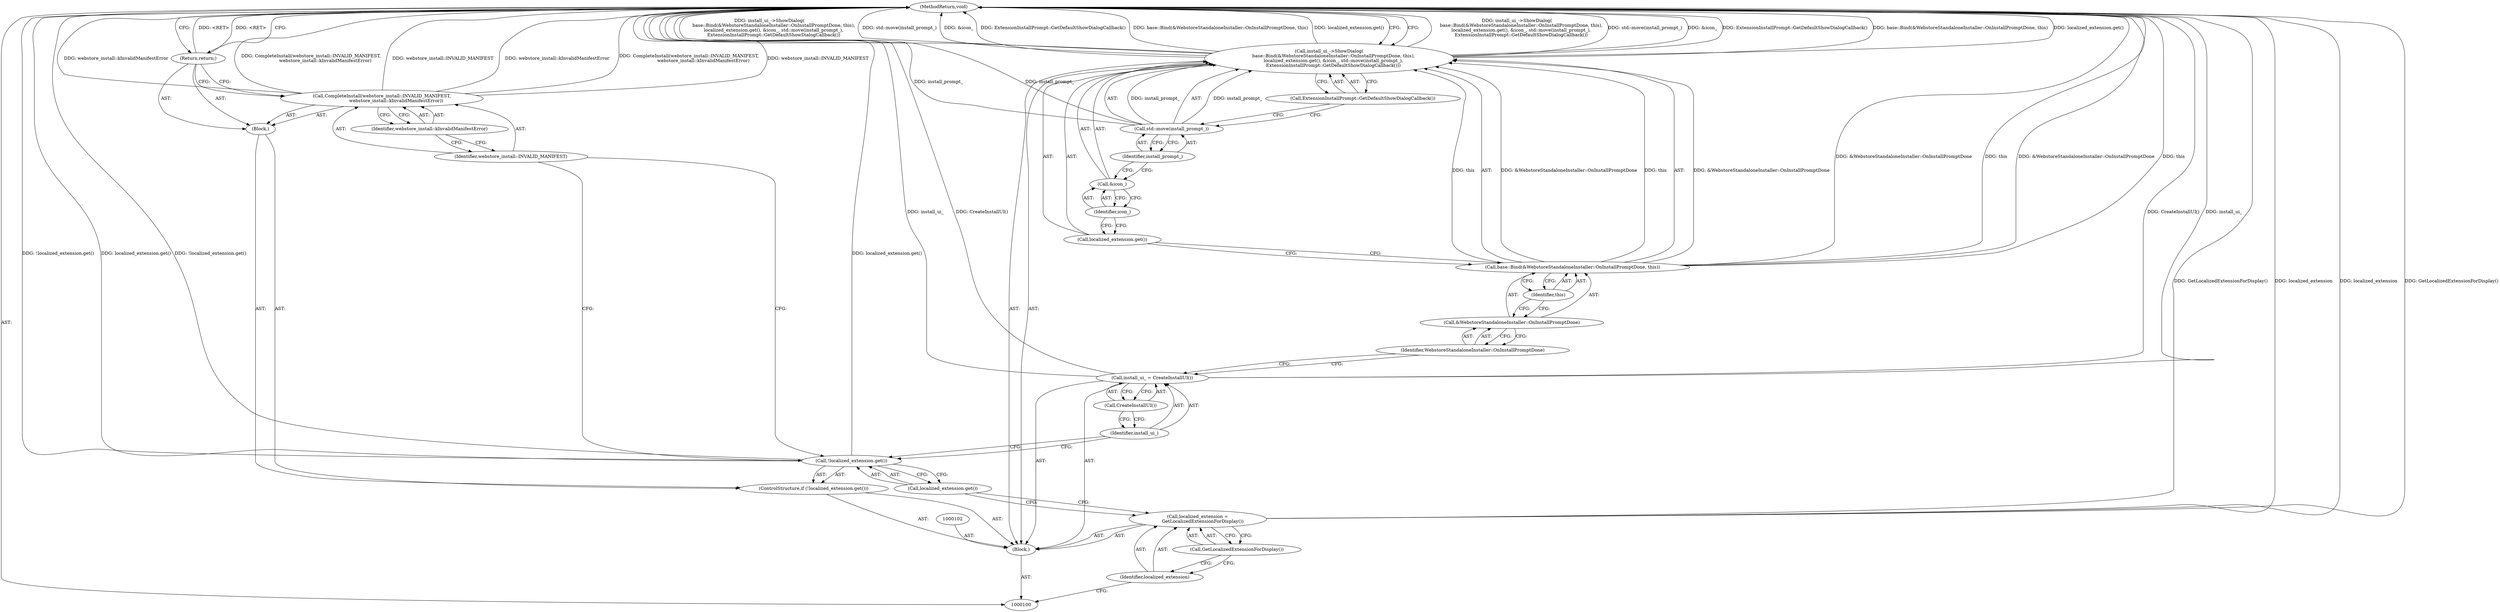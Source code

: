 digraph "0_Chrome_d30a8bd191f17b61938fc87890bffc80049b0774_8" {
"1000128" [label="(MethodReturn,void)"];
"1000101" [label="(Block,)"];
"1000116" [label="(Call,CreateInstallUI())"];
"1000114" [label="(Call,install_ui_ = CreateInstallUI())"];
"1000115" [label="(Identifier,install_ui_)"];
"1000117" [label="(Call,install_ui_->ShowDialog(\n      base::Bind(&WebstoreStandaloneInstaller::OnInstallPromptDone, this),\n      localized_extension.get(), &icon_, std::move(install_prompt_),\n      ExtensionInstallPrompt::GetDefaultShowDialogCallback()))"];
"1000119" [label="(Call,&WebstoreStandaloneInstaller::OnInstallPromptDone)"];
"1000120" [label="(Identifier,WebstoreStandaloneInstaller::OnInstallPromptDone)"];
"1000118" [label="(Call,base::Bind(&WebstoreStandaloneInstaller::OnInstallPromptDone, this))"];
"1000121" [label="(Identifier,this)"];
"1000123" [label="(Call,&icon_)"];
"1000124" [label="(Identifier,icon_)"];
"1000125" [label="(Call,std::move(install_prompt_))"];
"1000126" [label="(Identifier,install_prompt_)"];
"1000122" [label="(Call,localized_extension.get())"];
"1000127" [label="(Call,ExtensionInstallPrompt::GetDefaultShowDialogCallback())"];
"1000103" [label="(Call,localized_extension =\n       GetLocalizedExtensionForDisplay())"];
"1000104" [label="(Identifier,localized_extension)"];
"1000105" [label="(Call,GetLocalizedExtensionForDisplay())"];
"1000106" [label="(ControlStructure,if (!localized_extension.get()))"];
"1000109" [label="(Block,)"];
"1000107" [label="(Call,!localized_extension.get())"];
"1000108" [label="(Call,localized_extension.get())"];
"1000111" [label="(Identifier,webstore_install::INVALID_MANIFEST)"];
"1000110" [label="(Call,CompleteInstall(webstore_install::INVALID_MANIFEST,\n                    webstore_install::kInvalidManifestError))"];
"1000112" [label="(Identifier,webstore_install::kInvalidManifestError)"];
"1000113" [label="(Return,return;)"];
"1000128" -> "1000100"  [label="AST: "];
"1000128" -> "1000113"  [label="CFG: "];
"1000128" -> "1000117"  [label="CFG: "];
"1000117" -> "1000128"  [label="DDG: install_ui_->ShowDialog(\n      base::Bind(&WebstoreStandaloneInstaller::OnInstallPromptDone, this),\n      localized_extension.get(), &icon_, std::move(install_prompt_),\n      ExtensionInstallPrompt::GetDefaultShowDialogCallback())"];
"1000117" -> "1000128"  [label="DDG: std::move(install_prompt_)"];
"1000117" -> "1000128"  [label="DDG: &icon_"];
"1000117" -> "1000128"  [label="DDG: ExtensionInstallPrompt::GetDefaultShowDialogCallback()"];
"1000117" -> "1000128"  [label="DDG: base::Bind(&WebstoreStandaloneInstaller::OnInstallPromptDone, this)"];
"1000117" -> "1000128"  [label="DDG: localized_extension.get()"];
"1000125" -> "1000128"  [label="DDG: install_prompt_"];
"1000107" -> "1000128"  [label="DDG: localized_extension.get()"];
"1000107" -> "1000128"  [label="DDG: !localized_extension.get()"];
"1000103" -> "1000128"  [label="DDG: localized_extension"];
"1000103" -> "1000128"  [label="DDG: GetLocalizedExtensionForDisplay()"];
"1000110" -> "1000128"  [label="DDG: webstore_install::kInvalidManifestError"];
"1000110" -> "1000128"  [label="DDG: CompleteInstall(webstore_install::INVALID_MANIFEST,\n                    webstore_install::kInvalidManifestError)"];
"1000110" -> "1000128"  [label="DDG: webstore_install::INVALID_MANIFEST"];
"1000118" -> "1000128"  [label="DDG: &WebstoreStandaloneInstaller::OnInstallPromptDone"];
"1000118" -> "1000128"  [label="DDG: this"];
"1000114" -> "1000128"  [label="DDG: install_ui_"];
"1000114" -> "1000128"  [label="DDG: CreateInstallUI()"];
"1000113" -> "1000128"  [label="DDG: <RET>"];
"1000101" -> "1000100"  [label="AST: "];
"1000102" -> "1000101"  [label="AST: "];
"1000103" -> "1000101"  [label="AST: "];
"1000106" -> "1000101"  [label="AST: "];
"1000114" -> "1000101"  [label="AST: "];
"1000117" -> "1000101"  [label="AST: "];
"1000116" -> "1000114"  [label="AST: "];
"1000116" -> "1000115"  [label="CFG: "];
"1000114" -> "1000116"  [label="CFG: "];
"1000114" -> "1000101"  [label="AST: "];
"1000114" -> "1000116"  [label="CFG: "];
"1000115" -> "1000114"  [label="AST: "];
"1000116" -> "1000114"  [label="AST: "];
"1000120" -> "1000114"  [label="CFG: "];
"1000114" -> "1000128"  [label="DDG: install_ui_"];
"1000114" -> "1000128"  [label="DDG: CreateInstallUI()"];
"1000115" -> "1000114"  [label="AST: "];
"1000115" -> "1000107"  [label="CFG: "];
"1000116" -> "1000115"  [label="CFG: "];
"1000117" -> "1000101"  [label="AST: "];
"1000117" -> "1000127"  [label="CFG: "];
"1000118" -> "1000117"  [label="AST: "];
"1000122" -> "1000117"  [label="AST: "];
"1000123" -> "1000117"  [label="AST: "];
"1000125" -> "1000117"  [label="AST: "];
"1000127" -> "1000117"  [label="AST: "];
"1000128" -> "1000117"  [label="CFG: "];
"1000117" -> "1000128"  [label="DDG: install_ui_->ShowDialog(\n      base::Bind(&WebstoreStandaloneInstaller::OnInstallPromptDone, this),\n      localized_extension.get(), &icon_, std::move(install_prompt_),\n      ExtensionInstallPrompt::GetDefaultShowDialogCallback())"];
"1000117" -> "1000128"  [label="DDG: std::move(install_prompt_)"];
"1000117" -> "1000128"  [label="DDG: &icon_"];
"1000117" -> "1000128"  [label="DDG: ExtensionInstallPrompt::GetDefaultShowDialogCallback()"];
"1000117" -> "1000128"  [label="DDG: base::Bind(&WebstoreStandaloneInstaller::OnInstallPromptDone, this)"];
"1000117" -> "1000128"  [label="DDG: localized_extension.get()"];
"1000118" -> "1000117"  [label="DDG: &WebstoreStandaloneInstaller::OnInstallPromptDone"];
"1000118" -> "1000117"  [label="DDG: this"];
"1000125" -> "1000117"  [label="DDG: install_prompt_"];
"1000119" -> "1000118"  [label="AST: "];
"1000119" -> "1000120"  [label="CFG: "];
"1000120" -> "1000119"  [label="AST: "];
"1000121" -> "1000119"  [label="CFG: "];
"1000120" -> "1000119"  [label="AST: "];
"1000120" -> "1000114"  [label="CFG: "];
"1000119" -> "1000120"  [label="CFG: "];
"1000118" -> "1000117"  [label="AST: "];
"1000118" -> "1000121"  [label="CFG: "];
"1000119" -> "1000118"  [label="AST: "];
"1000121" -> "1000118"  [label="AST: "];
"1000122" -> "1000118"  [label="CFG: "];
"1000118" -> "1000128"  [label="DDG: &WebstoreStandaloneInstaller::OnInstallPromptDone"];
"1000118" -> "1000128"  [label="DDG: this"];
"1000118" -> "1000117"  [label="DDG: &WebstoreStandaloneInstaller::OnInstallPromptDone"];
"1000118" -> "1000117"  [label="DDG: this"];
"1000121" -> "1000118"  [label="AST: "];
"1000121" -> "1000119"  [label="CFG: "];
"1000118" -> "1000121"  [label="CFG: "];
"1000123" -> "1000117"  [label="AST: "];
"1000123" -> "1000124"  [label="CFG: "];
"1000124" -> "1000123"  [label="AST: "];
"1000126" -> "1000123"  [label="CFG: "];
"1000124" -> "1000123"  [label="AST: "];
"1000124" -> "1000122"  [label="CFG: "];
"1000123" -> "1000124"  [label="CFG: "];
"1000125" -> "1000117"  [label="AST: "];
"1000125" -> "1000126"  [label="CFG: "];
"1000126" -> "1000125"  [label="AST: "];
"1000127" -> "1000125"  [label="CFG: "];
"1000125" -> "1000128"  [label="DDG: install_prompt_"];
"1000125" -> "1000117"  [label="DDG: install_prompt_"];
"1000126" -> "1000125"  [label="AST: "];
"1000126" -> "1000123"  [label="CFG: "];
"1000125" -> "1000126"  [label="CFG: "];
"1000122" -> "1000117"  [label="AST: "];
"1000122" -> "1000118"  [label="CFG: "];
"1000124" -> "1000122"  [label="CFG: "];
"1000127" -> "1000117"  [label="AST: "];
"1000127" -> "1000125"  [label="CFG: "];
"1000117" -> "1000127"  [label="CFG: "];
"1000103" -> "1000101"  [label="AST: "];
"1000103" -> "1000105"  [label="CFG: "];
"1000104" -> "1000103"  [label="AST: "];
"1000105" -> "1000103"  [label="AST: "];
"1000108" -> "1000103"  [label="CFG: "];
"1000103" -> "1000128"  [label="DDG: localized_extension"];
"1000103" -> "1000128"  [label="DDG: GetLocalizedExtensionForDisplay()"];
"1000104" -> "1000103"  [label="AST: "];
"1000104" -> "1000100"  [label="CFG: "];
"1000105" -> "1000104"  [label="CFG: "];
"1000105" -> "1000103"  [label="AST: "];
"1000105" -> "1000104"  [label="CFG: "];
"1000103" -> "1000105"  [label="CFG: "];
"1000106" -> "1000101"  [label="AST: "];
"1000107" -> "1000106"  [label="AST: "];
"1000109" -> "1000106"  [label="AST: "];
"1000109" -> "1000106"  [label="AST: "];
"1000110" -> "1000109"  [label="AST: "];
"1000113" -> "1000109"  [label="AST: "];
"1000107" -> "1000106"  [label="AST: "];
"1000107" -> "1000108"  [label="CFG: "];
"1000108" -> "1000107"  [label="AST: "];
"1000111" -> "1000107"  [label="CFG: "];
"1000115" -> "1000107"  [label="CFG: "];
"1000107" -> "1000128"  [label="DDG: localized_extension.get()"];
"1000107" -> "1000128"  [label="DDG: !localized_extension.get()"];
"1000108" -> "1000107"  [label="AST: "];
"1000108" -> "1000103"  [label="CFG: "];
"1000107" -> "1000108"  [label="CFG: "];
"1000111" -> "1000110"  [label="AST: "];
"1000111" -> "1000107"  [label="CFG: "];
"1000112" -> "1000111"  [label="CFG: "];
"1000110" -> "1000109"  [label="AST: "];
"1000110" -> "1000112"  [label="CFG: "];
"1000111" -> "1000110"  [label="AST: "];
"1000112" -> "1000110"  [label="AST: "];
"1000113" -> "1000110"  [label="CFG: "];
"1000110" -> "1000128"  [label="DDG: webstore_install::kInvalidManifestError"];
"1000110" -> "1000128"  [label="DDG: CompleteInstall(webstore_install::INVALID_MANIFEST,\n                    webstore_install::kInvalidManifestError)"];
"1000110" -> "1000128"  [label="DDG: webstore_install::INVALID_MANIFEST"];
"1000112" -> "1000110"  [label="AST: "];
"1000112" -> "1000111"  [label="CFG: "];
"1000110" -> "1000112"  [label="CFG: "];
"1000113" -> "1000109"  [label="AST: "];
"1000113" -> "1000110"  [label="CFG: "];
"1000128" -> "1000113"  [label="CFG: "];
"1000113" -> "1000128"  [label="DDG: <RET>"];
}
